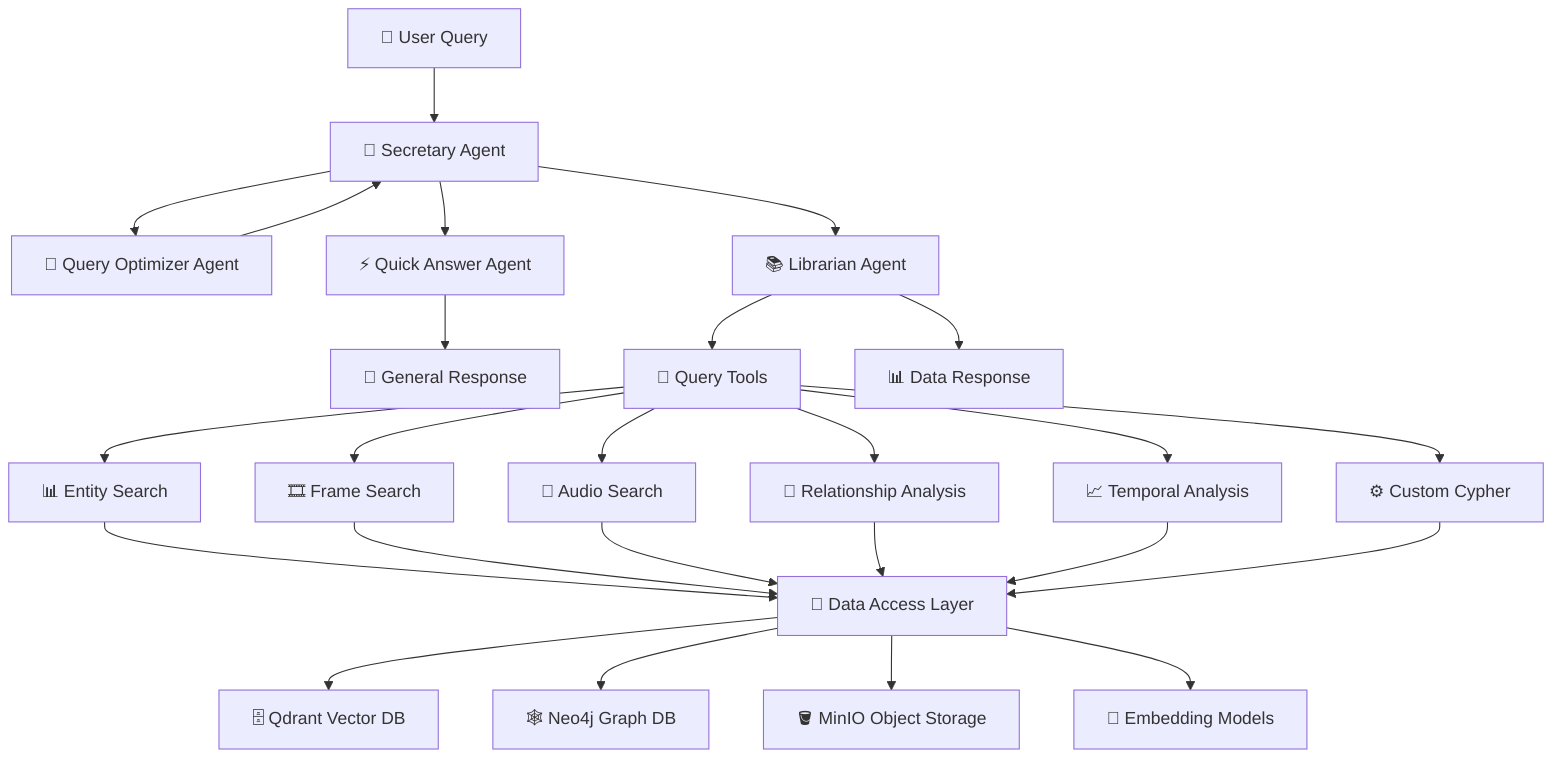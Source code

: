 graph TD
    A["👤 User Query"] --> B["🏢 Secretary Agent"]
    
    B --> C["🔧 Query Optimizer Agent"]
    B --> D["⚡ Quick Answer Agent"] 
    B --> E["📚 Librarian Agent"]
    
    C --> B
    D --> F["📄 General Response"]
    
    E --> G["🔧 Query Tools"]
    
    G --> H["📊 Entity Search"]
    G --> I["🎞️ Frame Search"]
    G --> J["🎵 Audio Search"]
    G --> K["🔗 Relationship Analysis"]
    G --> L["📈 Temporal Analysis"]
    G --> M["⚙️ Custom Cypher"]
    
    H --> N["💾 Data Access Layer"]
    I --> N
    J --> N
    K --> N
    L --> N
    M --> N
    
    N --> O["🗄️ Qdrant Vector DB"]
    N --> P["🕸️ Neo4j Graph DB"]
    N --> Q["🪣 MinIO Object Storage"]
    N --> R["🤖 Embedding Models"]
    
    E --> S["📊 Data Response"]
    
    %% style A fill:#e1f5fe
    %% style B fill:#fff3e0
    %% style C fill:#fce4ec
    %% style D fill:#e8f5e8
    %% style E fill:#f3e5f5
    %% style N fill:#fff8e1
    %% style O fill:#ffebee
    %% style P fill:#e3f2fd
    %% style Q fill:#f1f8e9
    %% style R fill:#faf4ff